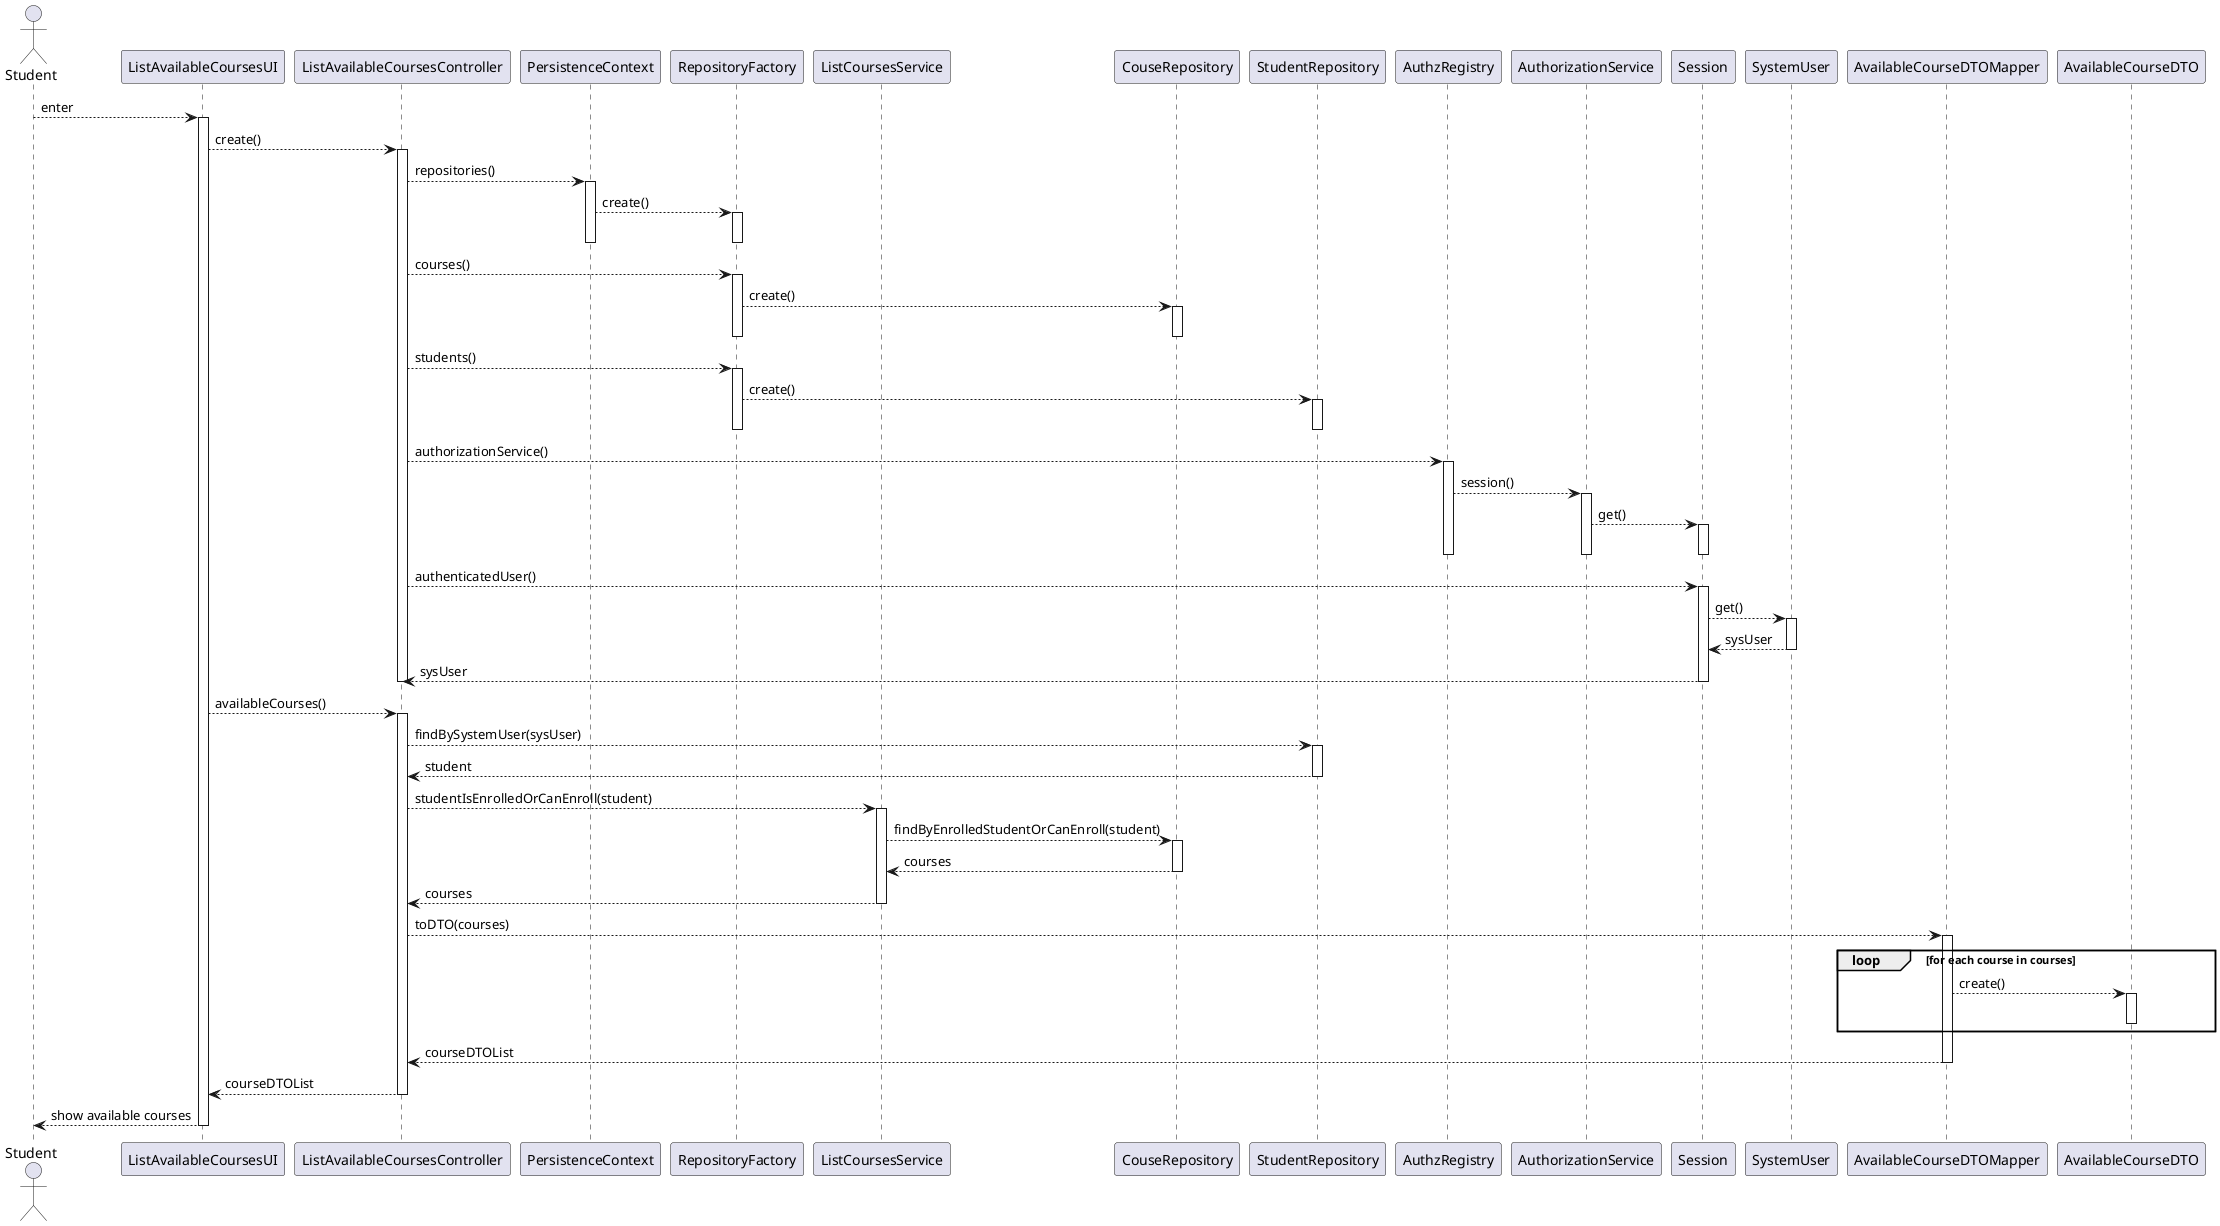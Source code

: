 @startuml

actor Student as user
participant ListAvailableCoursesUI as ui
participant ListAvailableCoursesController as ctrl

participant PersistenceContext as ctx
participant RepositoryFactory as rep_fac

participant ListCoursesService as svc

participant CouseRepository as c_repo
participant StudentRepository as s_repo

participant AuthzRegistry as authreg
participant AuthorizationService as authsvc
participant Session as sess
participant SystemUser as sys_usr


participant AvailableCourseDTOMapper as mapper
participant AvailableCourseDTO as dto

' participant Course as course

user --> ui : enter

activate ui
    ui --> ctrl : create()
    activate ctrl
        ctrl --> ctx : repositories()
        activate ctx
            ctx --> rep_fac : create()
            activate rep_fac
            deactivate rep_fac
        deactivate ctx

        ctrl --> rep_fac : courses()
        activate rep_fac
            rep_fac --> c_repo : create()
            activate c_repo
            deactivate c_repo
        deactivate rep_fac

        ctrl --> rep_fac : students()
        activate rep_fac
            rep_fac --> s_repo : create()
            activate s_repo
            deactivate s_repo
        deactivate rep_fac

        ctrl --> authreg : authorizationService()
        activate authreg
            authreg --> authsvc : session()
            activate authsvc
                authsvc --> sess : get()
                activate sess
                deactivate sess
            deactivate authsvc
        deactivate authreg

        ctrl --> sess : authenticatedUser()
        activate sess
            sess --> sys_usr : get()
            activate sys_usr
                sys_usr --> sess : sysUser
            deactivate sys_usr

            sess --> ctrl : sysUser
        deactivate sess
    deactivate ctrl

    ui --> ctrl : availableCourses()
    activate ctrl
        ctrl --> s_repo : findBySystemUser(sysUser)
        activate s_repo
            s_repo --> ctrl : student
        deactivate s_repo


        ctrl --> svc : studentIsEnrolledOrCanEnroll(student)
        activate svc
            svc --> c_repo : findByEnrolledStudentOrCanEnroll(student)

            activate c_repo
                c_repo --> svc : courses
            deactivate c_repo

            svc --> ctrl : courses
        deactivate svc

        ctrl --> mapper: toDTO(courses)
        activate mapper
            loop for each course in courses
                mapper --> dto: create()
                activate dto
                deactivate dto
            end loop
            mapper --> ctrl: courseDTOList
        deactivate mapper

        ctrl --> ui : courseDTOList
    deactivate ctrl

    ui --> user : show available courses
deactivate ui

@enduml
